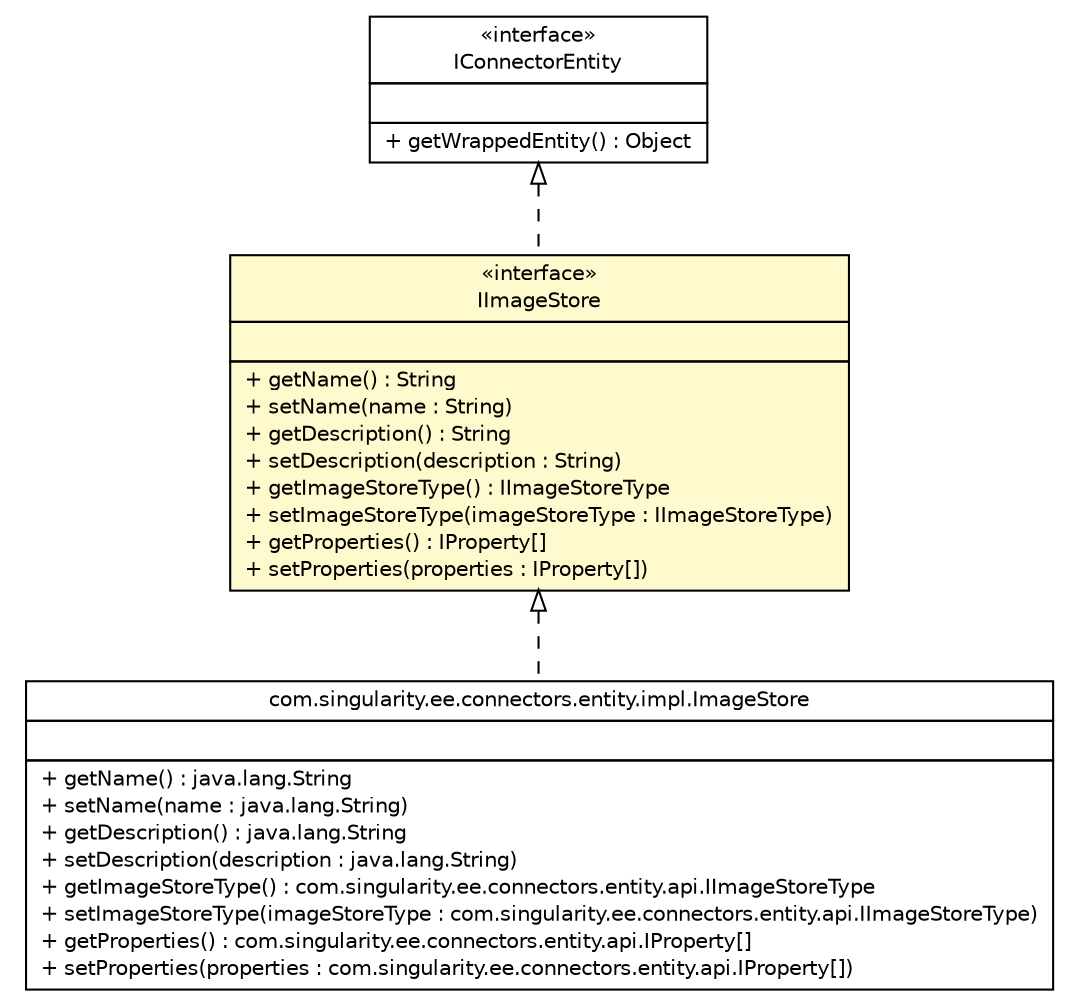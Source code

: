 #!/usr/local/bin/dot
#
# Class diagram 
# Generated by UMLGraph version 5.4 (http://www.umlgraph.org/)
#

digraph G {
	edge [fontname="Helvetica",fontsize=10,labelfontname="Helvetica",labelfontsize=10];
	node [fontname="Helvetica",fontsize=10,shape=plaintext];
	nodesep=0.25;
	ranksep=0.5;
	// com.singularity.ee.connectors.entity.api.IConnectorEntity
	c912 [label=<<table title="com.singularity.ee.connectors.entity.api.IConnectorEntity" border="0" cellborder="1" cellspacing="0" cellpadding="2" port="p" href="./IConnectorEntity.html">
		<tr><td><table border="0" cellspacing="0" cellpadding="1">
<tr><td align="center" balign="center"> &#171;interface&#187; </td></tr>
<tr><td align="center" balign="center"> IConnectorEntity </td></tr>
		</table></td></tr>
		<tr><td><table border="0" cellspacing="0" cellpadding="1">
<tr><td align="left" balign="left">  </td></tr>
		</table></td></tr>
		<tr><td><table border="0" cellspacing="0" cellpadding="1">
<tr><td align="left" balign="left"> + getWrappedEntity() : Object </td></tr>
		</table></td></tr>
		</table>>, URL="./IConnectorEntity.html", fontname="Helvetica", fontcolor="black", fontsize=10.0];
	// com.singularity.ee.connectors.entity.api.IImageStore
	c916 [label=<<table title="com.singularity.ee.connectors.entity.api.IImageStore" border="0" cellborder="1" cellspacing="0" cellpadding="2" port="p" bgcolor="lemonChiffon" href="./IImageStore.html">
		<tr><td><table border="0" cellspacing="0" cellpadding="1">
<tr><td align="center" balign="center"> &#171;interface&#187; </td></tr>
<tr><td align="center" balign="center"> IImageStore </td></tr>
		</table></td></tr>
		<tr><td><table border="0" cellspacing="0" cellpadding="1">
<tr><td align="left" balign="left">  </td></tr>
		</table></td></tr>
		<tr><td><table border="0" cellspacing="0" cellpadding="1">
<tr><td align="left" balign="left"> + getName() : String </td></tr>
<tr><td align="left" balign="left"> + setName(name : String) </td></tr>
<tr><td align="left" balign="left"> + getDescription() : String </td></tr>
<tr><td align="left" balign="left"> + setDescription(description : String) </td></tr>
<tr><td align="left" balign="left"> + getImageStoreType() : IImageStoreType </td></tr>
<tr><td align="left" balign="left"> + setImageStoreType(imageStoreType : IImageStoreType) </td></tr>
<tr><td align="left" balign="left"> + getProperties() : IProperty[] </td></tr>
<tr><td align="left" balign="left"> + setProperties(properties : IProperty[]) </td></tr>
		</table></td></tr>
		</table>>, URL="./IImageStore.html", fontname="Helvetica", fontcolor="black", fontsize=10.0];
	// com.singularity.ee.connectors.entity.impl.ImageStore
	c938 [label=<<table title="com.singularity.ee.connectors.entity.impl.ImageStore" border="0" cellborder="1" cellspacing="0" cellpadding="2" port="p" href="../impl/ImageStore.html">
		<tr><td><table border="0" cellspacing="0" cellpadding="1">
<tr><td align="center" balign="center"> com.singularity.ee.connectors.entity.impl.ImageStore </td></tr>
		</table></td></tr>
		<tr><td><table border="0" cellspacing="0" cellpadding="1">
<tr><td align="left" balign="left">  </td></tr>
		</table></td></tr>
		<tr><td><table border="0" cellspacing="0" cellpadding="1">
<tr><td align="left" balign="left"> + getName() : java.lang.String </td></tr>
<tr><td align="left" balign="left"> + setName(name : java.lang.String) </td></tr>
<tr><td align="left" balign="left"> + getDescription() : java.lang.String </td></tr>
<tr><td align="left" balign="left"> + setDescription(description : java.lang.String) </td></tr>
<tr><td align="left" balign="left"> + getImageStoreType() : com.singularity.ee.connectors.entity.api.IImageStoreType </td></tr>
<tr><td align="left" balign="left"> + setImageStoreType(imageStoreType : com.singularity.ee.connectors.entity.api.IImageStoreType) </td></tr>
<tr><td align="left" balign="left"> + getProperties() : com.singularity.ee.connectors.entity.api.IProperty[] </td></tr>
<tr><td align="left" balign="left"> + setProperties(properties : com.singularity.ee.connectors.entity.api.IProperty[]) </td></tr>
		</table></td></tr>
		</table>>, URL="../impl/ImageStore.html", fontname="Helvetica", fontcolor="black", fontsize=10.0];
	//com.singularity.ee.connectors.entity.api.IImageStore implements com.singularity.ee.connectors.entity.api.IConnectorEntity
	c912:p -> c916:p [dir=back,arrowtail=empty,style=dashed];
	//com.singularity.ee.connectors.entity.impl.ImageStore implements com.singularity.ee.connectors.entity.api.IImageStore
	c916:p -> c938:p [dir=back,arrowtail=empty,style=dashed];
}

